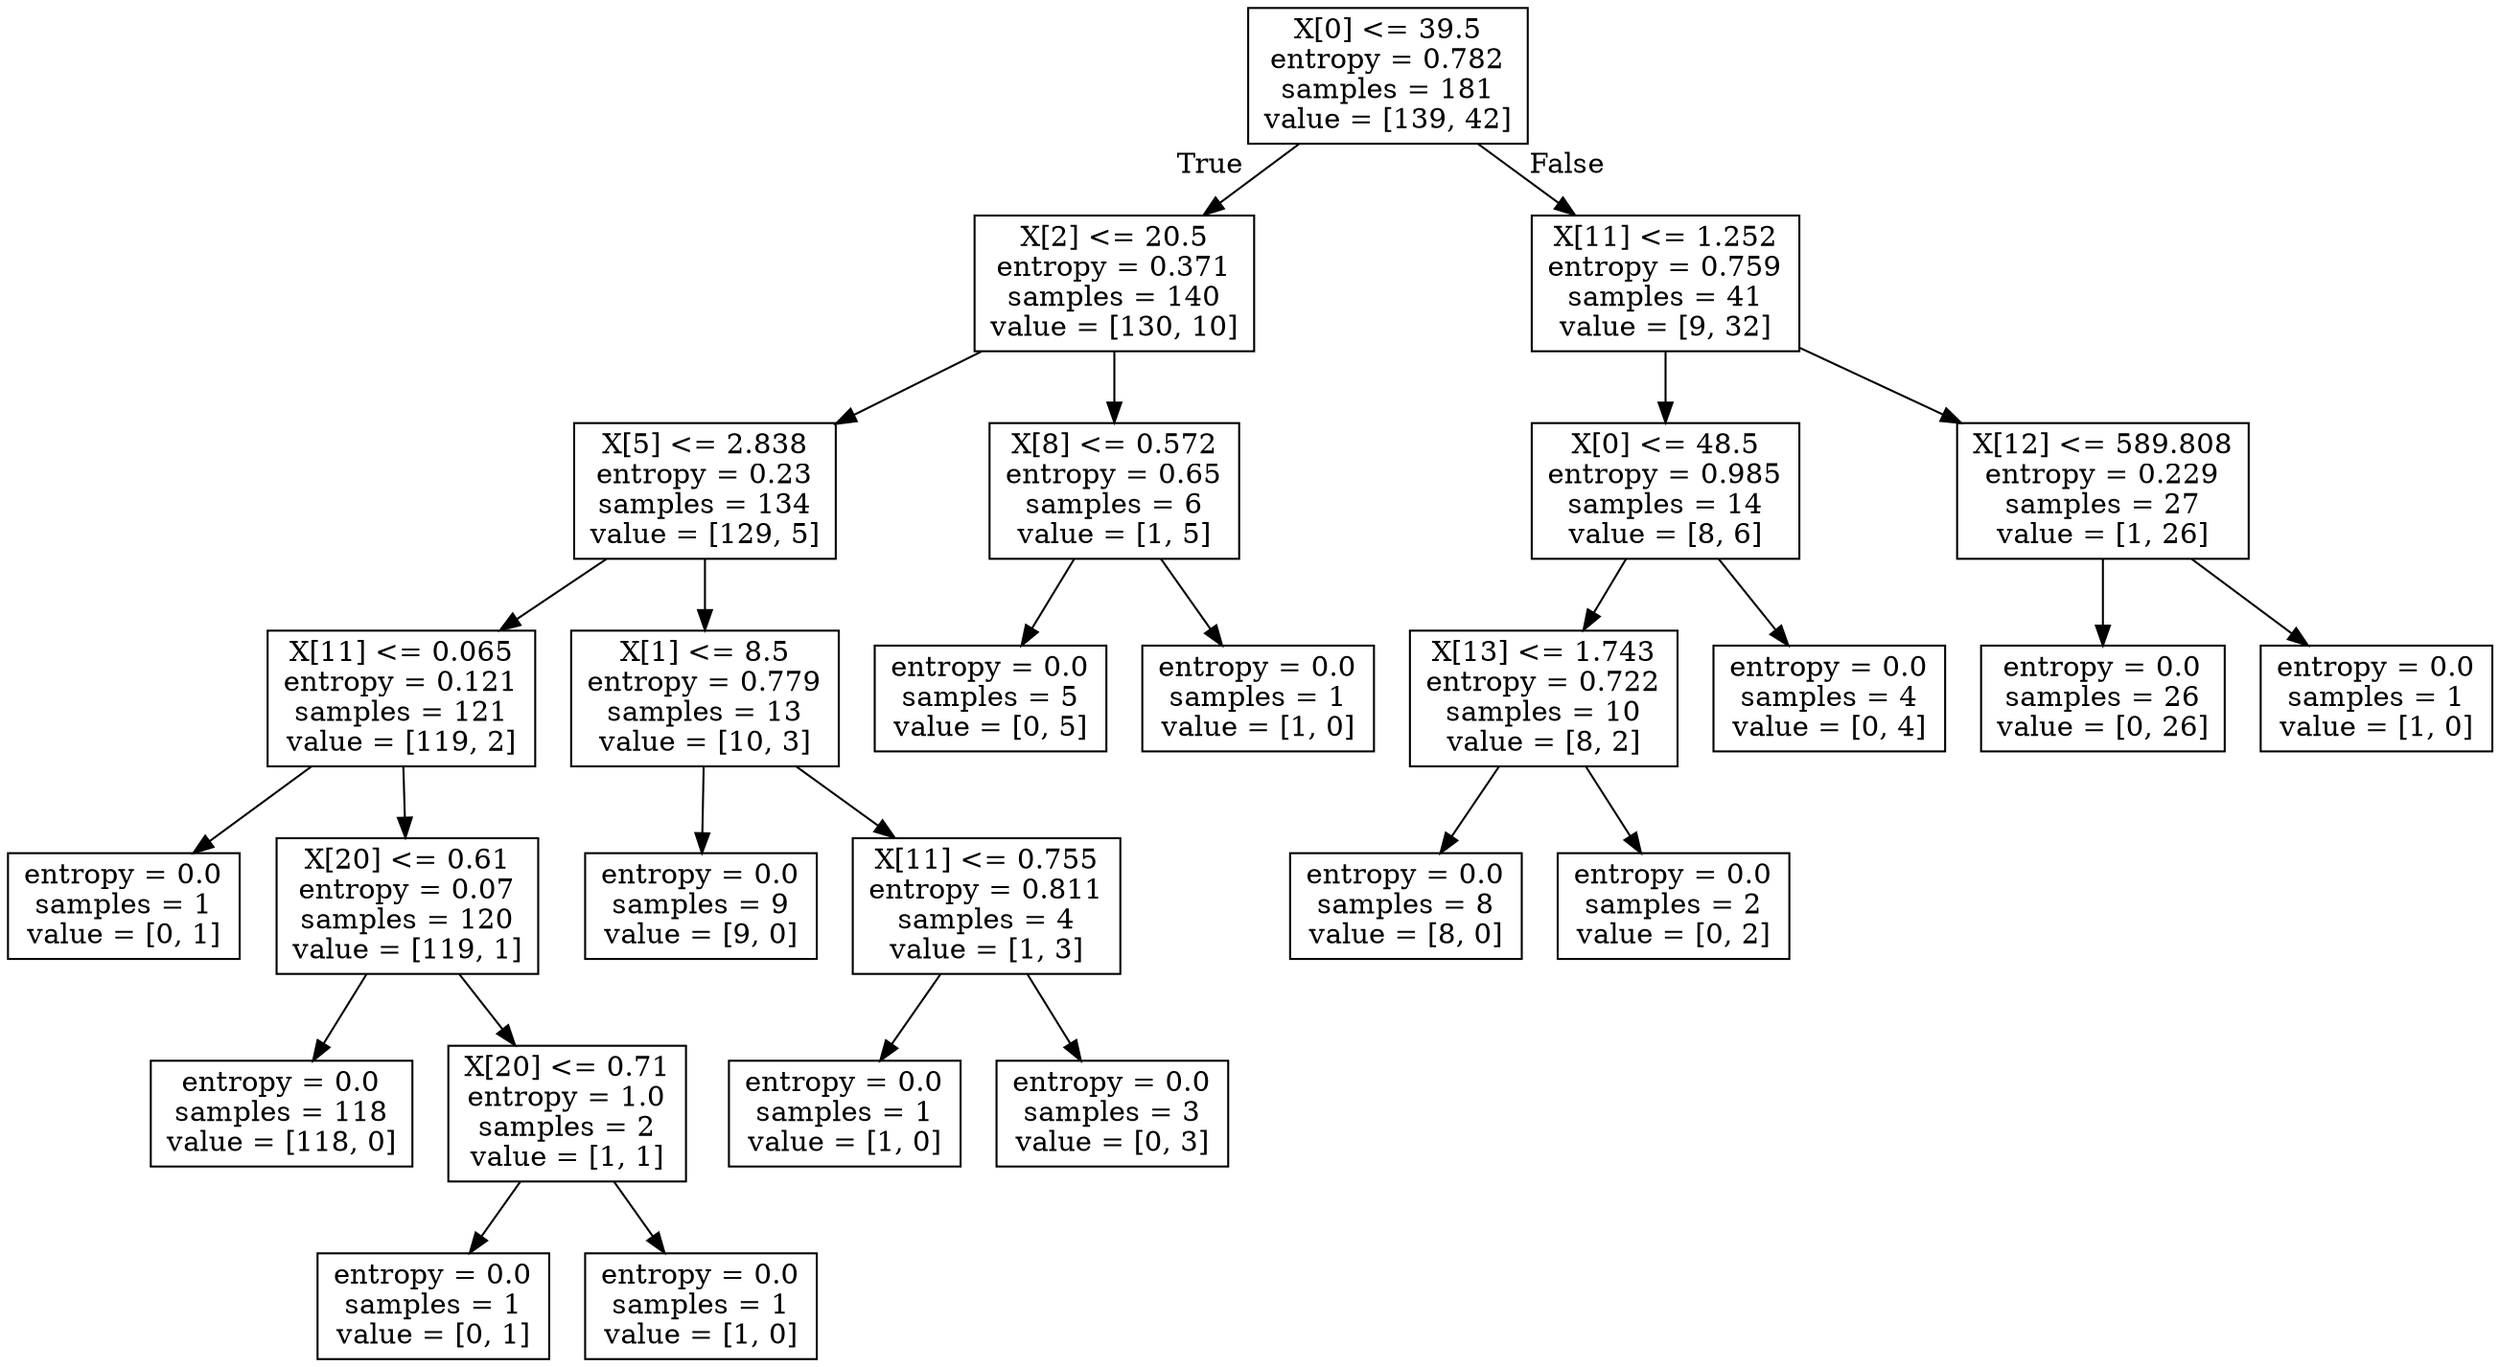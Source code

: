 digraph Tree {
node [shape=box] ;
0 [label="X[0] <= 39.5\nentropy = 0.782\nsamples = 181\nvalue = [139, 42]"] ;
1 [label="X[2] <= 20.5\nentropy = 0.371\nsamples = 140\nvalue = [130, 10]"] ;
0 -> 1 [labeldistance=2.5, labelangle=45, headlabel="True"] ;
2 [label="X[5] <= 2.838\nentropy = 0.23\nsamples = 134\nvalue = [129, 5]"] ;
1 -> 2 ;
3 [label="X[11] <= 0.065\nentropy = 0.121\nsamples = 121\nvalue = [119, 2]"] ;
2 -> 3 ;
4 [label="entropy = 0.0\nsamples = 1\nvalue = [0, 1]"] ;
3 -> 4 ;
5 [label="X[20] <= 0.61\nentropy = 0.07\nsamples = 120\nvalue = [119, 1]"] ;
3 -> 5 ;
6 [label="entropy = 0.0\nsamples = 118\nvalue = [118, 0]"] ;
5 -> 6 ;
7 [label="X[20] <= 0.71\nentropy = 1.0\nsamples = 2\nvalue = [1, 1]"] ;
5 -> 7 ;
8 [label="entropy = 0.0\nsamples = 1\nvalue = [0, 1]"] ;
7 -> 8 ;
9 [label="entropy = 0.0\nsamples = 1\nvalue = [1, 0]"] ;
7 -> 9 ;
10 [label="X[1] <= 8.5\nentropy = 0.779\nsamples = 13\nvalue = [10, 3]"] ;
2 -> 10 ;
11 [label="entropy = 0.0\nsamples = 9\nvalue = [9, 0]"] ;
10 -> 11 ;
12 [label="X[11] <= 0.755\nentropy = 0.811\nsamples = 4\nvalue = [1, 3]"] ;
10 -> 12 ;
13 [label="entropy = 0.0\nsamples = 1\nvalue = [1, 0]"] ;
12 -> 13 ;
14 [label="entropy = 0.0\nsamples = 3\nvalue = [0, 3]"] ;
12 -> 14 ;
15 [label="X[8] <= 0.572\nentropy = 0.65\nsamples = 6\nvalue = [1, 5]"] ;
1 -> 15 ;
16 [label="entropy = 0.0\nsamples = 5\nvalue = [0, 5]"] ;
15 -> 16 ;
17 [label="entropy = 0.0\nsamples = 1\nvalue = [1, 0]"] ;
15 -> 17 ;
18 [label="X[11] <= 1.252\nentropy = 0.759\nsamples = 41\nvalue = [9, 32]"] ;
0 -> 18 [labeldistance=2.5, labelangle=-45, headlabel="False"] ;
19 [label="X[0] <= 48.5\nentropy = 0.985\nsamples = 14\nvalue = [8, 6]"] ;
18 -> 19 ;
20 [label="X[13] <= 1.743\nentropy = 0.722\nsamples = 10\nvalue = [8, 2]"] ;
19 -> 20 ;
21 [label="entropy = 0.0\nsamples = 8\nvalue = [8, 0]"] ;
20 -> 21 ;
22 [label="entropy = 0.0\nsamples = 2\nvalue = [0, 2]"] ;
20 -> 22 ;
23 [label="entropy = 0.0\nsamples = 4\nvalue = [0, 4]"] ;
19 -> 23 ;
24 [label="X[12] <= 589.808\nentropy = 0.229\nsamples = 27\nvalue = [1, 26]"] ;
18 -> 24 ;
25 [label="entropy = 0.0\nsamples = 26\nvalue = [0, 26]"] ;
24 -> 25 ;
26 [label="entropy = 0.0\nsamples = 1\nvalue = [1, 0]"] ;
24 -> 26 ;
}